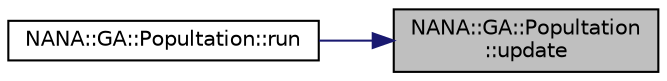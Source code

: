 digraph "NANA::GA::Popultation::update"
{
 // LATEX_PDF_SIZE
  edge [fontname="Helvetica",fontsize="10",labelfontname="Helvetica",labelfontsize="10"];
  node [fontname="Helvetica",fontsize="10",shape=record];
  rankdir="RL";
  Node1 [label="NANA::GA::Popultation\l::update",height=0.2,width=0.4,color="black", fillcolor="grey75", style="filled", fontcolor="black",tooltip="更新到下一代"];
  Node1 -> Node2 [dir="back",color="midnightblue",fontsize="10",style="solid",fontname="Helvetica"];
  Node2 [label="NANA::GA::Popultation::run",height=0.2,width=0.4,color="black", fillcolor="white", style="filled",URL="$class_n_a_n_a_1_1_g_a_1_1_popultation.html#aca15b65560d0bbc5ddc04b394581dc02",tooltip="迭代多少次"];
}
